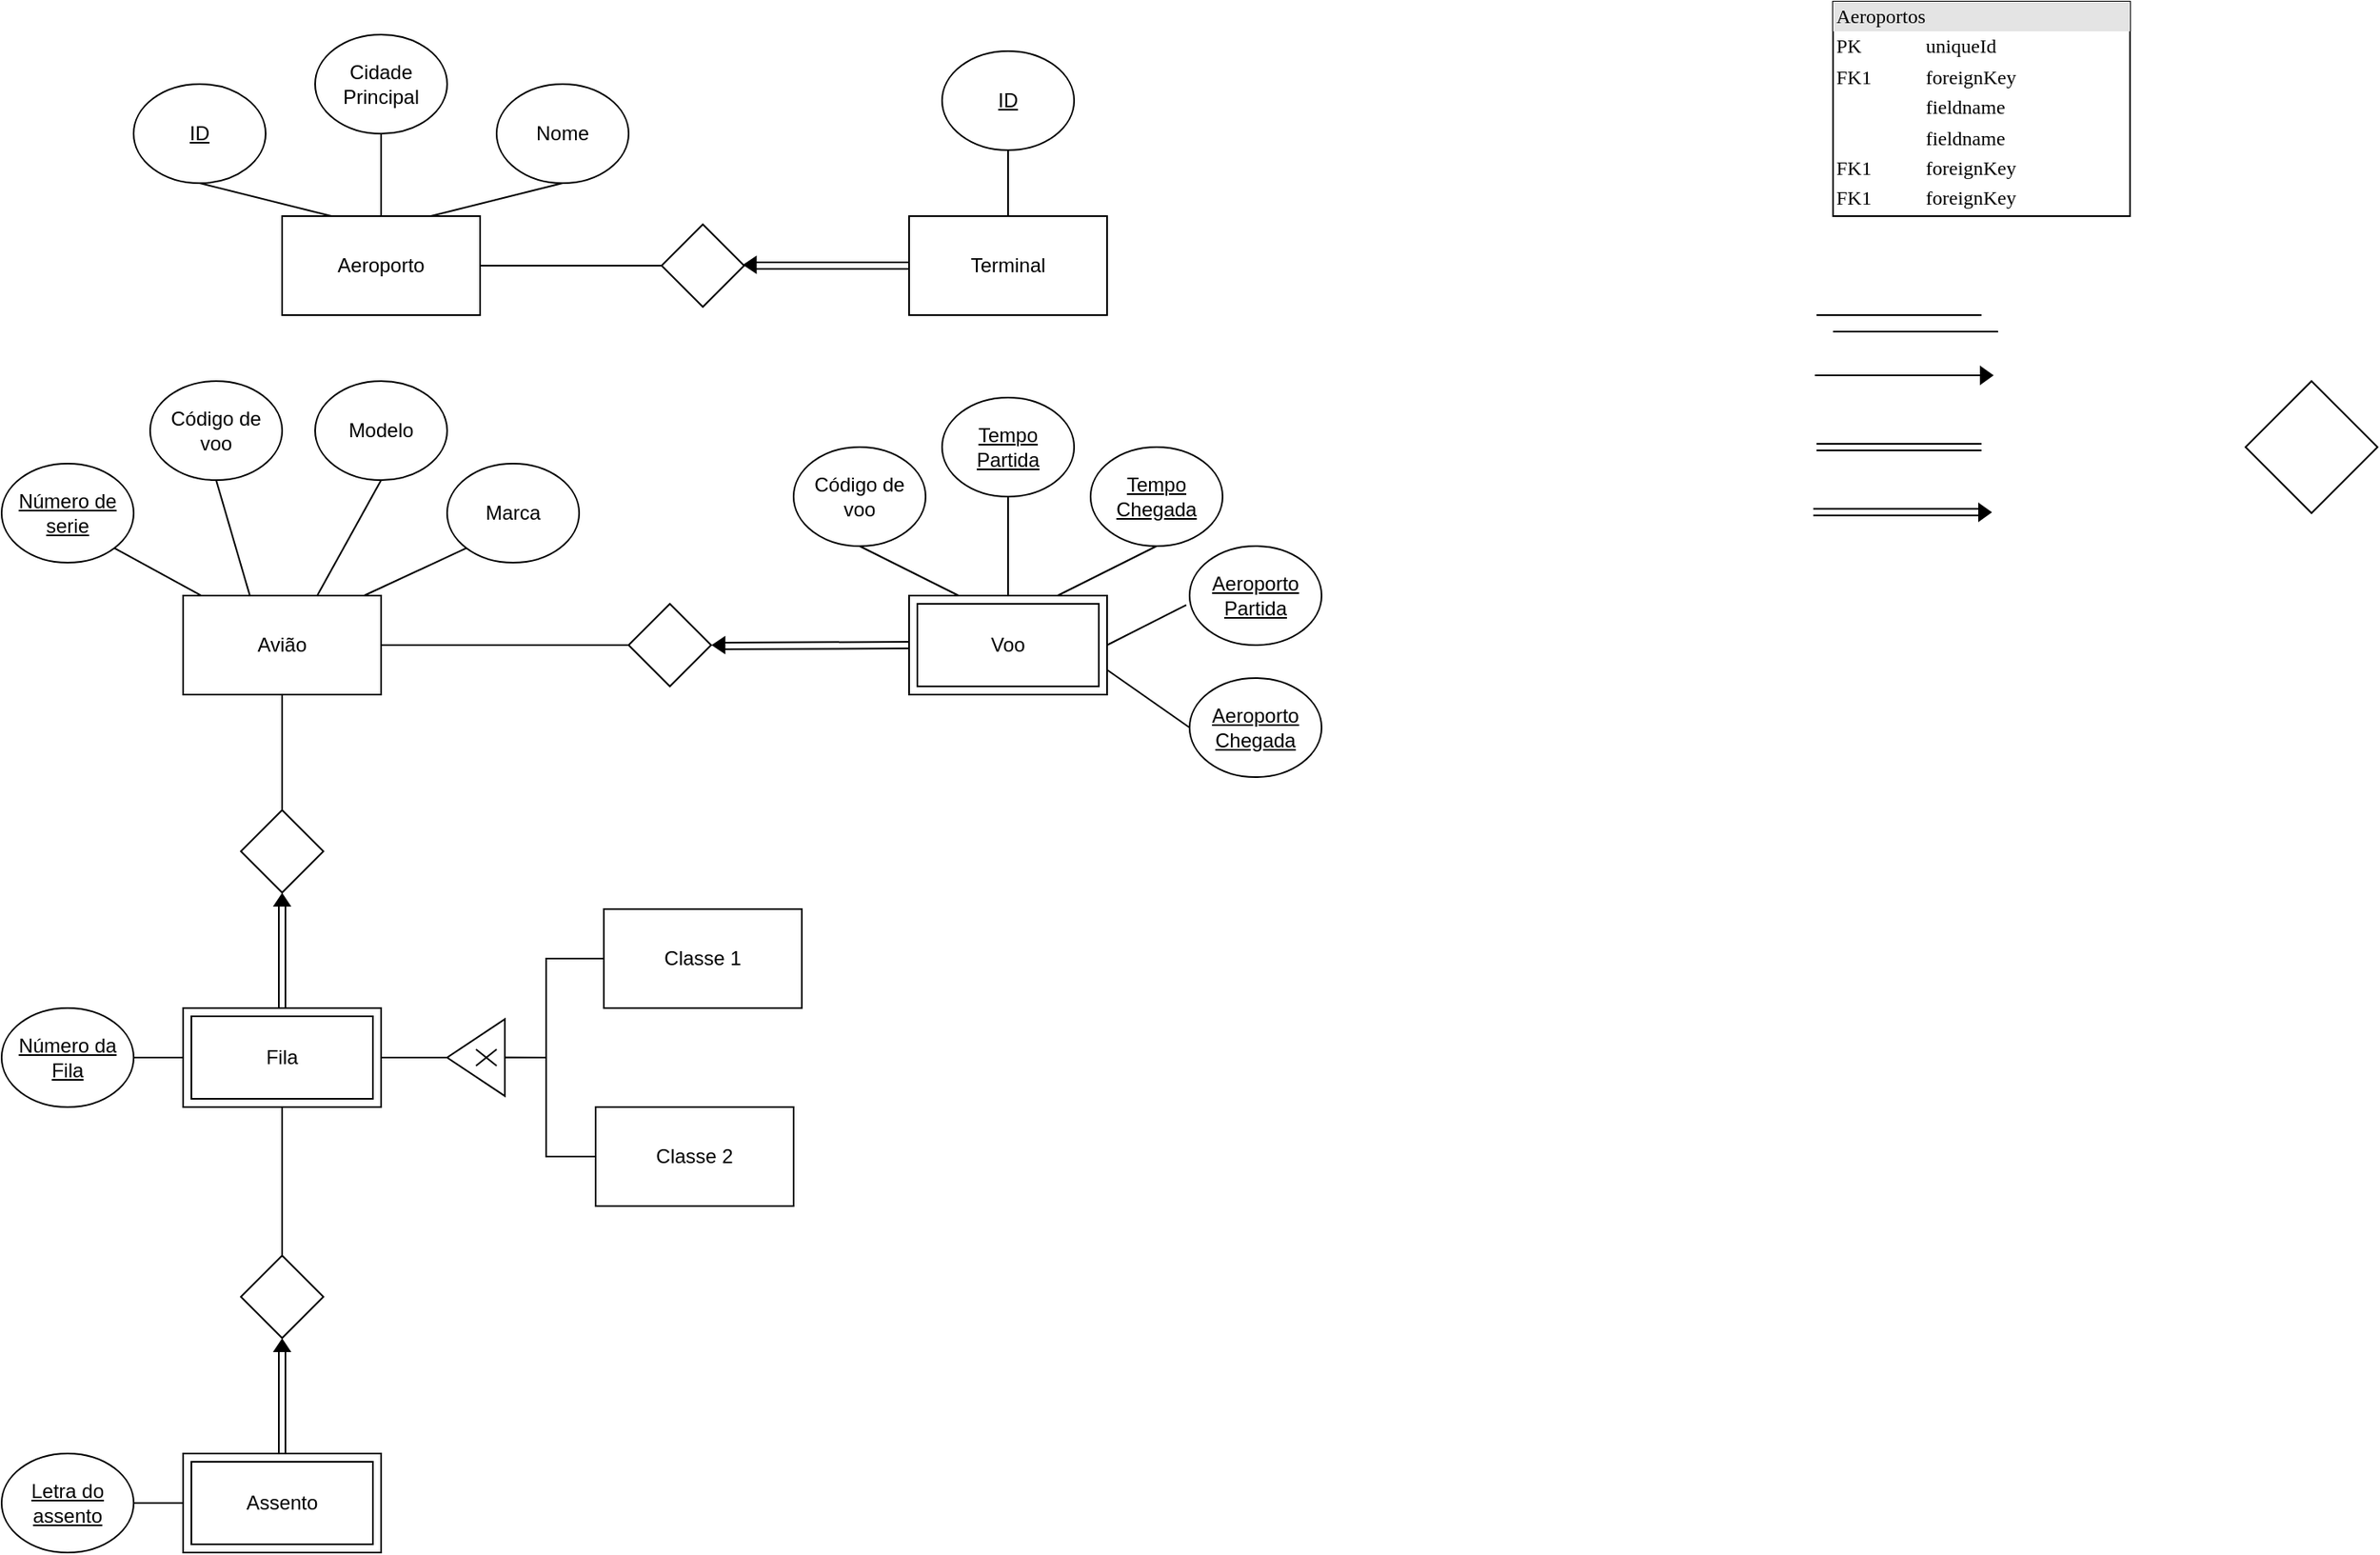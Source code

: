 <mxfile version="27.0.3">
  <diagram name="Page-1" id="2ca16b54-16f6-2749-3443-fa8db7711227">
    <mxGraphModel dx="2288" dy="653" grid="1" gridSize="10" guides="1" tooltips="1" connect="1" arrows="1" fold="1" page="1" pageScale="1" pageWidth="1100" pageHeight="850" background="none" math="0" shadow="0">
      <root>
        <mxCell id="0" />
        <mxCell id="1" parent="0" />
        <mxCell id="2ed32ef02a7f4228-2" value="&lt;div style=&quot;box-sizing: border-box; width: 100%; background: rgb(228, 228, 228); padding: 2px;&quot;&gt;Aeroportos&lt;/div&gt;&lt;table style=&quot;width: 100% ; font-size: 1em&quot; cellpadding=&quot;2&quot; cellspacing=&quot;0&quot;&gt;&lt;tbody&gt;&lt;tr&gt;&lt;td&gt;PK&lt;/td&gt;&lt;td&gt;uniqueId&lt;/td&gt;&lt;/tr&gt;&lt;tr&gt;&lt;td&gt;FK1&lt;/td&gt;&lt;td&gt;foreignKey&lt;/td&gt;&lt;/tr&gt;&lt;tr&gt;&lt;td&gt;&lt;/td&gt;&lt;td&gt;fieldname&lt;/td&gt;&lt;/tr&gt;&lt;tr&gt;&lt;td&gt;&lt;br&gt;&lt;/td&gt;&lt;td&gt;fieldname&lt;br&gt;&lt;/td&gt;&lt;/tr&gt;&lt;tr&gt;&lt;td&gt;FK1&lt;br&gt;&lt;/td&gt;&lt;td&gt;foreignKey&lt;br&gt;&lt;/td&gt;&lt;/tr&gt;&lt;tr&gt;&lt;td&gt;FK1&lt;br&gt;&lt;/td&gt;&lt;td&gt;foreignKey&lt;br&gt;&lt;/td&gt;&lt;/tr&gt;&lt;/tbody&gt;&lt;/table&gt;" style="verticalAlign=top;align=left;overflow=fill;html=1;rounded=0;shadow=0;comic=0;labelBackgroundColor=none;strokeWidth=1;fontFamily=Verdana;fontSize=12" parent="1" vertex="1">
          <mxGeometry x="1090" y="30" width="180" height="130" as="geometry" />
        </mxCell>
        <mxCell id="Xm3tBWq0qwTZGbFQvJrr-5" value="" style="endArrow=none;html=1;rounded=0;" parent="1" edge="1">
          <mxGeometry width="50" height="50" relative="1" as="geometry">
            <mxPoint x="1080" y="220" as="sourcePoint" />
            <mxPoint x="1180" y="220" as="targetPoint" />
          </mxGeometry>
        </mxCell>
        <mxCell id="Xm3tBWq0qwTZGbFQvJrr-7" value="" style="endArrow=classic;html=1;rounded=0;shape=link;" parent="1" edge="1">
          <mxGeometry width="50" height="50" relative="1" as="geometry">
            <mxPoint x="1080" y="300" as="sourcePoint" />
            <mxPoint x="1180" y="300" as="targetPoint" />
          </mxGeometry>
        </mxCell>
        <mxCell id="Xm3tBWq0qwTZGbFQvJrr-26" value="" style="group" parent="1" vertex="1" connectable="0">
          <mxGeometry x="1079" y="251.5" width="107.5" height="10" as="geometry" />
        </mxCell>
        <mxCell id="Xm3tBWq0qwTZGbFQvJrr-24" value="" style="endArrow=none;html=1;rounded=0;" parent="Xm3tBWq0qwTZGbFQvJrr-26" edge="1">
          <mxGeometry width="50" height="50" relative="1" as="geometry">
            <mxPoint y="4.94" as="sourcePoint" />
            <mxPoint x="100" y="4.94" as="targetPoint" />
          </mxGeometry>
        </mxCell>
        <mxCell id="Xm3tBWq0qwTZGbFQvJrr-25" value="" style="verticalLabelPosition=bottom;verticalAlign=top;html=1;shape=mxgraph.basic.acute_triangle;dx=0.5;rotation=90;fillColor=#000000;" parent="Xm3tBWq0qwTZGbFQvJrr-26" vertex="1">
          <mxGeometry x="99" y="1.5" width="10" height="7" as="geometry" />
        </mxCell>
        <mxCell id="Xm3tBWq0qwTZGbFQvJrr-27" value="" style="group" parent="1" vertex="1" connectable="0">
          <mxGeometry x="1078" y="334.5" width="107.5" height="10" as="geometry" />
        </mxCell>
        <mxCell id="Xm3tBWq0qwTZGbFQvJrr-9" value="" style="endArrow=classic;html=1;rounded=0;shape=link;" parent="Xm3tBWq0qwTZGbFQvJrr-27" edge="1">
          <mxGeometry width="50" height="50" relative="1" as="geometry">
            <mxPoint y="4.93" as="sourcePoint" />
            <mxPoint x="100" y="4.93" as="targetPoint" />
          </mxGeometry>
        </mxCell>
        <mxCell id="Xm3tBWq0qwTZGbFQvJrr-23" value="" style="verticalLabelPosition=bottom;verticalAlign=top;html=1;shape=mxgraph.basic.acute_triangle;dx=0.5;rotation=90;fillColor=#000000;" parent="Xm3tBWq0qwTZGbFQvJrr-27" vertex="1">
          <mxGeometry x="99" y="1.5" width="10" height="7" as="geometry" />
        </mxCell>
        <mxCell id="Xm3tBWq0qwTZGbFQvJrr-28" value="" style="rhombus;whiteSpace=wrap;html=1;strokeColor=default;align=center;verticalAlign=top;fontFamily=Helvetica;fontSize=12;fontColor=default;fillColor=#FFFFFF;" parent="1" vertex="1">
          <mxGeometry x="1340" y="260" width="80" height="80" as="geometry" />
        </mxCell>
        <mxCell id="Xm3tBWq0qwTZGbFQvJrr-31" value="" style="endArrow=none;html=1;rounded=0;" parent="1" edge="1">
          <mxGeometry width="50" height="50" relative="1" as="geometry">
            <mxPoint x="1090" y="230" as="sourcePoint" />
            <mxPoint x="1190" y="230" as="targetPoint" />
          </mxGeometry>
        </mxCell>
        <mxCell id="Xm3tBWq0qwTZGbFQvJrr-101" value="Aeroporto" style="rounded=0;whiteSpace=wrap;html=1;" parent="1" vertex="1">
          <mxGeometry x="150" y="160" width="120" height="60" as="geometry" />
        </mxCell>
        <mxCell id="Xm3tBWq0qwTZGbFQvJrr-102" value="&lt;u&gt;ID&lt;/u&gt;" style="ellipse;whiteSpace=wrap;html=1;" parent="1" vertex="1">
          <mxGeometry x="60" y="80" width="80" height="60" as="geometry" />
        </mxCell>
        <mxCell id="Xm3tBWq0qwTZGbFQvJrr-103" value="Cidade&lt;div&gt;Principal&lt;/div&gt;" style="ellipse;whiteSpace=wrap;html=1;" parent="1" vertex="1">
          <mxGeometry x="170" y="50" width="80" height="60" as="geometry" />
        </mxCell>
        <mxCell id="Xm3tBWq0qwTZGbFQvJrr-104" value="Nome" style="ellipse;whiteSpace=wrap;html=1;" parent="1" vertex="1">
          <mxGeometry x="280" y="80" width="80" height="60" as="geometry" />
        </mxCell>
        <mxCell id="Xm3tBWq0qwTZGbFQvJrr-105" value="" style="endArrow=none;html=1;rounded=0;entryX=0.25;entryY=0;entryDx=0;entryDy=0;exitX=0.5;exitY=1;exitDx=0;exitDy=0;" parent="1" source="Xm3tBWq0qwTZGbFQvJrr-102" target="Xm3tBWq0qwTZGbFQvJrr-101" edge="1">
          <mxGeometry width="50" height="50" relative="1" as="geometry">
            <mxPoint x="90" y="140" as="sourcePoint" />
            <mxPoint x="190" y="140" as="targetPoint" />
          </mxGeometry>
        </mxCell>
        <mxCell id="Xm3tBWq0qwTZGbFQvJrr-106" value="" style="endArrow=none;html=1;rounded=0;entryX=0.5;entryY=0;entryDx=0;entryDy=0;exitX=0.5;exitY=1;exitDx=0;exitDy=0;" parent="1" source="Xm3tBWq0qwTZGbFQvJrr-103" target="Xm3tBWq0qwTZGbFQvJrr-101" edge="1">
          <mxGeometry width="50" height="50" relative="1" as="geometry">
            <mxPoint x="160" y="130" as="sourcePoint" />
            <mxPoint x="260" y="130" as="targetPoint" />
          </mxGeometry>
        </mxCell>
        <mxCell id="Xm3tBWq0qwTZGbFQvJrr-107" value="" style="endArrow=none;html=1;rounded=0;entryX=0.5;entryY=1;entryDx=0;entryDy=0;exitX=0.75;exitY=0;exitDx=0;exitDy=0;" parent="1" source="Xm3tBWq0qwTZGbFQvJrr-101" target="Xm3tBWq0qwTZGbFQvJrr-104" edge="1">
          <mxGeometry width="50" height="50" relative="1" as="geometry">
            <mxPoint x="260" y="160" as="sourcePoint" />
            <mxPoint x="340" y="160" as="targetPoint" />
          </mxGeometry>
        </mxCell>
        <mxCell id="Xm3tBWq0qwTZGbFQvJrr-108" value="" style="rhombus;whiteSpace=wrap;html=1;strokeColor=default;align=center;verticalAlign=top;fontFamily=Helvetica;fontSize=12;fontColor=default;fillColor=#FFFFFF;" parent="1" vertex="1">
          <mxGeometry x="380" y="165" width="50" height="50" as="geometry" />
        </mxCell>
        <mxCell id="Xm3tBWq0qwTZGbFQvJrr-109" value="" style="endArrow=none;html=1;rounded=0;exitX=1;exitY=0.5;exitDx=0;exitDy=0;entryX=0;entryY=0.5;entryDx=0;entryDy=0;" parent="1" source="Xm3tBWq0qwTZGbFQvJrr-101" target="Xm3tBWq0qwTZGbFQvJrr-108" edge="1">
          <mxGeometry width="50" height="50" relative="1" as="geometry">
            <mxPoint x="270" y="189.66" as="sourcePoint" />
            <mxPoint x="370" y="189.66" as="targetPoint" />
          </mxGeometry>
        </mxCell>
        <mxCell id="Xm3tBWq0qwTZGbFQvJrr-110" value="Terminal" style="rounded=0;whiteSpace=wrap;html=1;" parent="1" vertex="1">
          <mxGeometry x="530" y="160" width="120" height="60" as="geometry" />
        </mxCell>
        <mxCell id="Xm3tBWq0qwTZGbFQvJrr-111" value="" style="group;strokeColor=none;rotation=-180;allowArrows=0;connectable=1;dashed=1;" parent="1" vertex="1" connectable="0">
          <mxGeometry x="430" y="185" width="100" height="10" as="geometry" />
        </mxCell>
        <mxCell id="Xm3tBWq0qwTZGbFQvJrr-112" value="" style="endArrow=classic;html=1;rounded=0;shape=link;exitX=0;exitY=0.5;exitDx=0;exitDy=0;" parent="Xm3tBWq0qwTZGbFQvJrr-111" source="Xm3tBWq0qwTZGbFQvJrr-110" edge="1">
          <mxGeometry width="50" height="50" relative="1" as="geometry">
            <mxPoint x="100" y="5" as="sourcePoint" />
            <mxPoint x="7" y="5" as="targetPoint" />
          </mxGeometry>
        </mxCell>
        <mxCell id="Xm3tBWq0qwTZGbFQvJrr-113" value="" style="verticalLabelPosition=bottom;verticalAlign=top;html=1;shape=mxgraph.basic.acute_triangle;dx=0.5;rotation=-90;fillColor=#000000;" parent="Xm3tBWq0qwTZGbFQvJrr-111" vertex="1">
          <mxGeometry x="-1" y="1" width="9.302" height="7" as="geometry" />
        </mxCell>
        <mxCell id="Xm3tBWq0qwTZGbFQvJrr-114" value="&lt;u&gt;ID&lt;/u&gt;" style="ellipse;whiteSpace=wrap;html=1;" parent="1" vertex="1">
          <mxGeometry x="550" y="60" width="80" height="60" as="geometry" />
        </mxCell>
        <mxCell id="Xm3tBWq0qwTZGbFQvJrr-115" value="" style="endArrow=none;html=1;rounded=0;entryX=0.5;entryY=0;entryDx=0;entryDy=0;exitX=0.5;exitY=1;exitDx=0;exitDy=0;" parent="1" source="Xm3tBWq0qwTZGbFQvJrr-114" target="Xm3tBWq0qwTZGbFQvJrr-110" edge="1">
          <mxGeometry width="50" height="50" relative="1" as="geometry">
            <mxPoint x="550" y="120" as="sourcePoint" />
            <mxPoint x="550" y="170" as="targetPoint" />
          </mxGeometry>
        </mxCell>
        <mxCell id="Xm3tBWq0qwTZGbFQvJrr-116" value="Avião" style="rounded=0;whiteSpace=wrap;html=1;" parent="1" vertex="1">
          <mxGeometry x="90" y="390" width="120" height="60" as="geometry" />
        </mxCell>
        <mxCell id="Xm3tBWq0qwTZGbFQvJrr-117" value="Código de&lt;div&gt;voo&lt;/div&gt;" style="ellipse;whiteSpace=wrap;html=1;" parent="1" vertex="1">
          <mxGeometry x="70" y="260" width="80" height="60" as="geometry" />
        </mxCell>
        <mxCell id="Xm3tBWq0qwTZGbFQvJrr-118" value="Modelo" style="ellipse;whiteSpace=wrap;html=1;" parent="1" vertex="1">
          <mxGeometry x="170" y="260" width="80" height="60" as="geometry" />
        </mxCell>
        <mxCell id="Xm3tBWq0qwTZGbFQvJrr-119" value="Marca" style="ellipse;whiteSpace=wrap;html=1;" parent="1" vertex="1">
          <mxGeometry x="250" y="310" width="80" height="60" as="geometry" />
        </mxCell>
        <mxCell id="Xm3tBWq0qwTZGbFQvJrr-120" value="&lt;u&gt;Número de serie&lt;/u&gt;" style="ellipse;whiteSpace=wrap;html=1;" parent="1" vertex="1">
          <mxGeometry x="-20" y="310" width="80" height="60" as="geometry" />
        </mxCell>
        <mxCell id="Xm3tBWq0qwTZGbFQvJrr-121" value="" style="endArrow=none;html=1;rounded=0;entryX=0.336;entryY=-0.006;entryDx=0;entryDy=0;exitX=0.5;exitY=1;exitDx=0;exitDy=0;entryPerimeter=0;" parent="1" source="Xm3tBWq0qwTZGbFQvJrr-117" target="Xm3tBWq0qwTZGbFQvJrr-116" edge="1">
          <mxGeometry width="50" height="50" relative="1" as="geometry">
            <mxPoint x="149.17" y="310" as="sourcePoint" />
            <mxPoint x="149.17" y="360" as="targetPoint" />
          </mxGeometry>
        </mxCell>
        <mxCell id="Xm3tBWq0qwTZGbFQvJrr-122" value="" style="endArrow=none;html=1;rounded=0;entryX=0.679;entryY=-0.006;entryDx=0;entryDy=0;exitX=0.5;exitY=1;exitDx=0;exitDy=0;entryPerimeter=0;" parent="1" source="Xm3tBWq0qwTZGbFQvJrr-118" target="Xm3tBWq0qwTZGbFQvJrr-116" edge="1">
          <mxGeometry width="50" height="50" relative="1" as="geometry">
            <mxPoint x="170" y="330" as="sourcePoint" />
            <mxPoint x="170" y="380" as="targetPoint" />
          </mxGeometry>
        </mxCell>
        <mxCell id="Xm3tBWq0qwTZGbFQvJrr-123" value="" style="endArrow=none;html=1;rounded=0;entryX=0.916;entryY=-0.002;entryDx=0;entryDy=0;exitX=0;exitY=1;exitDx=0;exitDy=0;entryPerimeter=0;" parent="1" source="Xm3tBWq0qwTZGbFQvJrr-119" target="Xm3tBWq0qwTZGbFQvJrr-116" edge="1">
          <mxGeometry width="50" height="50" relative="1" as="geometry">
            <mxPoint x="230" y="370" as="sourcePoint" />
            <mxPoint x="230" y="420" as="targetPoint" />
          </mxGeometry>
        </mxCell>
        <mxCell id="Xm3tBWq0qwTZGbFQvJrr-124" value="" style="endArrow=none;html=1;rounded=0;entryX=0.089;entryY=-0.004;entryDx=0;entryDy=0;exitX=1;exitY=1;exitDx=0;exitDy=0;entryPerimeter=0;" parent="1" source="Xm3tBWq0qwTZGbFQvJrr-120" target="Xm3tBWq0qwTZGbFQvJrr-116" edge="1">
          <mxGeometry width="50" height="50" relative="1" as="geometry">
            <mxPoint x="160" y="340" as="sourcePoint" />
            <mxPoint x="160" y="390" as="targetPoint" />
          </mxGeometry>
        </mxCell>
        <mxCell id="Xm3tBWq0qwTZGbFQvJrr-125" value="" style="endArrow=none;html=1;rounded=0;exitX=0.5;exitY=1;exitDx=0;exitDy=0;entryX=0.5;entryY=0;entryDx=0;entryDy=0;" parent="1" source="Xm3tBWq0qwTZGbFQvJrr-116" target="Xm3tBWq0qwTZGbFQvJrr-126" edge="1">
          <mxGeometry width="50" height="50" relative="1" as="geometry">
            <mxPoint x="130" y="500" as="sourcePoint" />
            <mxPoint x="150" y="520" as="targetPoint" />
          </mxGeometry>
        </mxCell>
        <mxCell id="Xm3tBWq0qwTZGbFQvJrr-126" value="" style="rhombus;whiteSpace=wrap;html=1;strokeColor=default;align=center;verticalAlign=top;fontFamily=Helvetica;fontSize=12;fontColor=default;fillColor=#FFFFFF;" parent="1" vertex="1">
          <mxGeometry x="125" y="520" width="50" height="50" as="geometry" />
        </mxCell>
        <mxCell id="Xm3tBWq0qwTZGbFQvJrr-127" value="" style="group;strokeColor=none;rotation=-90;allowArrows=0;connectable=1;dashed=1;" parent="1" vertex="1" connectable="0">
          <mxGeometry x="100" y="616" width="100" height="10" as="geometry" />
        </mxCell>
        <mxCell id="Xm3tBWq0qwTZGbFQvJrr-128" value="" style="endArrow=classic;html=1;rounded=0;shape=link;exitX=0.5;exitY=0;exitDx=0;exitDy=0;" parent="Xm3tBWq0qwTZGbFQvJrr-127" source="Xm3tBWq0qwTZGbFQvJrr-131" edge="1">
          <mxGeometry width="50" height="50" relative="1" as="geometry">
            <mxPoint x="50.0" y="55" as="sourcePoint" />
            <mxPoint x="50.0" y="-38" as="targetPoint" />
          </mxGeometry>
        </mxCell>
        <mxCell id="Xm3tBWq0qwTZGbFQvJrr-129" value="" style="verticalLabelPosition=bottom;verticalAlign=top;html=1;shape=mxgraph.basic.acute_triangle;dx=0.5;rotation=0;fillColor=#000000;" parent="Xm3tBWq0qwTZGbFQvJrr-127" vertex="1">
          <mxGeometry x="45.35" y="-45" width="9.302" height="7" as="geometry" />
        </mxCell>
        <mxCell id="Xm3tBWq0qwTZGbFQvJrr-130" value="" style="group" parent="1" vertex="1" connectable="0">
          <mxGeometry x="90" y="640" width="120" height="60" as="geometry" />
        </mxCell>
        <mxCell id="Xm3tBWq0qwTZGbFQvJrr-131" value="" style="rounded=0;whiteSpace=wrap;html=1;" parent="Xm3tBWq0qwTZGbFQvJrr-130" vertex="1">
          <mxGeometry width="120" height="60" as="geometry" />
        </mxCell>
        <mxCell id="Xm3tBWq0qwTZGbFQvJrr-132" value="Fila" style="rounded=0;whiteSpace=wrap;html=1;" parent="Xm3tBWq0qwTZGbFQvJrr-130" vertex="1">
          <mxGeometry x="5" y="5" width="110" height="50" as="geometry" />
        </mxCell>
        <mxCell id="Xm3tBWq0qwTZGbFQvJrr-133" value="" style="rhombus;whiteSpace=wrap;html=1;strokeColor=default;align=center;verticalAlign=top;fontFamily=Helvetica;fontSize=12;fontColor=default;fillColor=#FFFFFF;" parent="1" vertex="1">
          <mxGeometry x="125" y="790" width="50" height="50" as="geometry" />
        </mxCell>
        <mxCell id="Xm3tBWq0qwTZGbFQvJrr-134" value="" style="group;strokeColor=none;rotation=-90;allowArrows=0;connectable=1;dashed=1;" parent="1" vertex="1" connectable="0">
          <mxGeometry x="100" y="886" width="100" height="10" as="geometry" />
        </mxCell>
        <mxCell id="Xm3tBWq0qwTZGbFQvJrr-135" value="" style="endArrow=classic;html=1;rounded=0;shape=link;exitX=0.5;exitY=0;exitDx=0;exitDy=0;" parent="Xm3tBWq0qwTZGbFQvJrr-134" source="Xm3tBWq0qwTZGbFQvJrr-138" edge="1">
          <mxGeometry width="50" height="50" relative="1" as="geometry">
            <mxPoint x="50.0" y="55" as="sourcePoint" />
            <mxPoint x="50.0" y="-38" as="targetPoint" />
          </mxGeometry>
        </mxCell>
        <mxCell id="Xm3tBWq0qwTZGbFQvJrr-136" value="" style="verticalLabelPosition=bottom;verticalAlign=top;html=1;shape=mxgraph.basic.acute_triangle;dx=0.5;rotation=0;fillColor=#000000;" parent="Xm3tBWq0qwTZGbFQvJrr-134" vertex="1">
          <mxGeometry x="45.35" y="-45" width="9.302" height="7" as="geometry" />
        </mxCell>
        <mxCell id="Xm3tBWq0qwTZGbFQvJrr-137" value="" style="group" parent="1" vertex="1" connectable="0">
          <mxGeometry x="90" y="910" width="120" height="60" as="geometry" />
        </mxCell>
        <mxCell id="Xm3tBWq0qwTZGbFQvJrr-138" value="" style="rounded=0;whiteSpace=wrap;html=1;" parent="Xm3tBWq0qwTZGbFQvJrr-137" vertex="1">
          <mxGeometry width="120" height="60" as="geometry" />
        </mxCell>
        <mxCell id="Xm3tBWq0qwTZGbFQvJrr-139" value="Assento" style="rounded=0;whiteSpace=wrap;html=1;" parent="Xm3tBWq0qwTZGbFQvJrr-137" vertex="1">
          <mxGeometry x="5" y="5" width="110" height="50" as="geometry" />
        </mxCell>
        <mxCell id="Xm3tBWq0qwTZGbFQvJrr-140" value="" style="endArrow=none;html=1;rounded=0;exitX=0.5;exitY=1;exitDx=0;exitDy=0;entryX=0.5;entryY=0;entryDx=0;entryDy=0;" parent="1" source="Xm3tBWq0qwTZGbFQvJrr-131" target="Xm3tBWq0qwTZGbFQvJrr-133" edge="1">
          <mxGeometry width="50" height="50" relative="1" as="geometry">
            <mxPoint x="130" y="710" as="sourcePoint" />
            <mxPoint x="130" y="780" as="targetPoint" />
          </mxGeometry>
        </mxCell>
        <mxCell id="Xm3tBWq0qwTZGbFQvJrr-141" value="" style="group" parent="1" vertex="1" connectable="0">
          <mxGeometry x="250" y="646.66" width="35" height="46.67" as="geometry" />
        </mxCell>
        <mxCell id="Xm3tBWq0qwTZGbFQvJrr-142" value="" style="triangle;whiteSpace=wrap;html=1;rotation=-180;" parent="Xm3tBWq0qwTZGbFQvJrr-141" vertex="1">
          <mxGeometry y="-1.137e-13" width="35" height="46.67" as="geometry" />
        </mxCell>
        <mxCell id="Xm3tBWq0qwTZGbFQvJrr-143" value="" style="shape=mxgraph.sysml.x;" parent="Xm3tBWq0qwTZGbFQvJrr-141" vertex="1">
          <mxGeometry x="17.5" y="18.34" width="12.5" height="10" as="geometry" />
        </mxCell>
        <mxCell id="Xm3tBWq0qwTZGbFQvJrr-144" value="" style="endArrow=none;html=1;rounded=0;exitX=1;exitY=0.5;exitDx=0;exitDy=0;entryX=1;entryY=0.5;entryDx=0;entryDy=0;" parent="1" source="Xm3tBWq0qwTZGbFQvJrr-131" target="Xm3tBWq0qwTZGbFQvJrr-142" edge="1">
          <mxGeometry width="50" height="50" relative="1" as="geometry">
            <mxPoint x="230" y="680" as="sourcePoint" />
            <mxPoint x="230" y="750" as="targetPoint" />
          </mxGeometry>
        </mxCell>
        <mxCell id="Xm3tBWq0qwTZGbFQvJrr-145" value="Classe 1" style="rounded=0;whiteSpace=wrap;html=1;" parent="1" vertex="1">
          <mxGeometry x="345" y="580" width="120" height="60" as="geometry" />
        </mxCell>
        <mxCell id="Xm3tBWq0qwTZGbFQvJrr-146" value="Classe 2" style="rounded=0;whiteSpace=wrap;html=1;" parent="1" vertex="1">
          <mxGeometry x="340" y="700" width="120" height="60" as="geometry" />
        </mxCell>
        <mxCell id="Xm3tBWq0qwTZGbFQvJrr-147" value="" style="endArrow=none;html=1;rounded=0;exitX=1;exitY=0.5;exitDx=0;exitDy=0;entryX=0;entryY=0.5;entryDx=0;entryDy=0;" parent="1" target="Xm3tBWq0qwTZGbFQvJrr-145" edge="1">
          <mxGeometry width="50" height="50" relative="1" as="geometry">
            <mxPoint x="285" y="669.83" as="sourcePoint" />
            <mxPoint x="310" y="570" as="targetPoint" />
            <Array as="points">
              <mxPoint x="310" y="670" />
              <mxPoint x="310" y="610" />
            </Array>
          </mxGeometry>
        </mxCell>
        <mxCell id="Xm3tBWq0qwTZGbFQvJrr-148" value="" style="endArrow=none;html=1;rounded=0;entryX=0;entryY=0.5;entryDx=0;entryDy=0;exitX=0;exitY=0.5;exitDx=0;exitDy=0;" parent="1" source="Xm3tBWq0qwTZGbFQvJrr-142" target="Xm3tBWq0qwTZGbFQvJrr-146" edge="1">
          <mxGeometry width="50" height="50" relative="1" as="geometry">
            <mxPoint x="285" y="670" as="sourcePoint" />
            <mxPoint x="340" y="730" as="targetPoint" />
            <Array as="points">
              <mxPoint x="310" y="670" />
              <mxPoint x="310" y="730" />
            </Array>
          </mxGeometry>
        </mxCell>
        <mxCell id="Xm3tBWq0qwTZGbFQvJrr-149" value="" style="rhombus;whiteSpace=wrap;html=1;strokeColor=default;align=center;verticalAlign=top;fontFamily=Helvetica;fontSize=12;fontColor=default;fillColor=#FFFFFF;" parent="1" vertex="1">
          <mxGeometry x="360" y="395" width="50" height="50" as="geometry" />
        </mxCell>
        <mxCell id="Xm3tBWq0qwTZGbFQvJrr-150" value="" style="endArrow=none;html=1;rounded=0;exitX=1;exitY=0.5;exitDx=0;exitDy=0;entryX=0;entryY=0.5;entryDx=0;entryDy=0;" parent="1" source="Xm3tBWq0qwTZGbFQvJrr-116" target="Xm3tBWq0qwTZGbFQvJrr-149" edge="1">
          <mxGeometry width="50" height="50" relative="1" as="geometry">
            <mxPoint x="220" y="450" as="sourcePoint" />
            <mxPoint x="330" y="450" as="targetPoint" />
          </mxGeometry>
        </mxCell>
        <mxCell id="Xm3tBWq0qwTZGbFQvJrr-151" value="" style="group;strokeColor=none;rotation=-180;allowArrows=0;connectable=1;dashed=1;" parent="1" vertex="1" connectable="0">
          <mxGeometry x="411" y="415.5" width="100" height="10" as="geometry" />
        </mxCell>
        <mxCell id="Xm3tBWq0qwTZGbFQvJrr-152" value="" style="endArrow=classic;html=1;rounded=0;shape=link;exitX=0;exitY=0.5;exitDx=0;exitDy=0;" parent="Xm3tBWq0qwTZGbFQvJrr-151" source="Xm3tBWq0qwTZGbFQvJrr-155" edge="1">
          <mxGeometry width="50" height="50" relative="1" as="geometry">
            <mxPoint x="100" y="5" as="sourcePoint" />
            <mxPoint x="7" y="5" as="targetPoint" />
          </mxGeometry>
        </mxCell>
        <mxCell id="Xm3tBWq0qwTZGbFQvJrr-153" value="" style="verticalLabelPosition=bottom;verticalAlign=top;html=1;shape=mxgraph.basic.acute_triangle;dx=0.5;rotation=-90;fillColor=#000000;" parent="Xm3tBWq0qwTZGbFQvJrr-151" vertex="1">
          <mxGeometry x="-1" y="1" width="9.302" height="7" as="geometry" />
        </mxCell>
        <mxCell id="Xm3tBWq0qwTZGbFQvJrr-154" value="" style="group" parent="1" vertex="1" connectable="0">
          <mxGeometry x="530" y="390" width="120" height="60" as="geometry" />
        </mxCell>
        <mxCell id="Xm3tBWq0qwTZGbFQvJrr-155" value="" style="rounded=0;whiteSpace=wrap;html=1;" parent="Xm3tBWq0qwTZGbFQvJrr-154" vertex="1">
          <mxGeometry width="120" height="60" as="geometry" />
        </mxCell>
        <mxCell id="Xm3tBWq0qwTZGbFQvJrr-156" value="Voo" style="rounded=0;whiteSpace=wrap;html=1;" parent="Xm3tBWq0qwTZGbFQvJrr-154" vertex="1">
          <mxGeometry x="5" y="5" width="110" height="50" as="geometry" />
        </mxCell>
        <mxCell id="Xm3tBWq0qwTZGbFQvJrr-157" value="&lt;u&gt;Tempo&lt;/u&gt;&lt;div&gt;&lt;u&gt;Partida&lt;/u&gt;&lt;/div&gt;" style="ellipse;whiteSpace=wrap;html=1;" parent="1" vertex="1">
          <mxGeometry x="550" y="270" width="80" height="60" as="geometry" />
        </mxCell>
        <mxCell id="Xm3tBWq0qwTZGbFQvJrr-158" value="&lt;u&gt;Tempo&lt;/u&gt;&lt;div&gt;&lt;u&gt;Chegada&lt;/u&gt;&lt;/div&gt;" style="ellipse;whiteSpace=wrap;html=1;" parent="1" vertex="1">
          <mxGeometry x="640" y="300" width="80" height="60" as="geometry" />
        </mxCell>
        <mxCell id="Xm3tBWq0qwTZGbFQvJrr-159" value="Código de&lt;div&gt;voo&lt;/div&gt;" style="ellipse;whiteSpace=wrap;html=1;" parent="1" vertex="1">
          <mxGeometry x="460" y="300" width="80" height="60" as="geometry" />
        </mxCell>
        <mxCell id="Xm3tBWq0qwTZGbFQvJrr-160" value="" style="endArrow=none;html=1;rounded=0;entryX=0.5;entryY=1;entryDx=0;entryDy=0;exitX=0.5;exitY=0;exitDx=0;exitDy=0;" parent="1" source="Xm3tBWq0qwTZGbFQvJrr-155" target="Xm3tBWq0qwTZGbFQvJrr-157" edge="1">
          <mxGeometry width="50" height="50" relative="1" as="geometry">
            <mxPoint x="540" y="370" as="sourcePoint" />
            <mxPoint x="620" y="350" as="targetPoint" />
          </mxGeometry>
        </mxCell>
        <mxCell id="Xm3tBWq0qwTZGbFQvJrr-161" value="" style="endArrow=none;html=1;rounded=0;entryX=0.5;entryY=1;entryDx=0;entryDy=0;exitX=0.75;exitY=0;exitDx=0;exitDy=0;" parent="1" source="Xm3tBWq0qwTZGbFQvJrr-155" target="Xm3tBWq0qwTZGbFQvJrr-158" edge="1">
          <mxGeometry width="50" height="50" relative="1" as="geometry">
            <mxPoint x="670" y="425.5" as="sourcePoint" />
            <mxPoint x="670" y="365.5" as="targetPoint" />
          </mxGeometry>
        </mxCell>
        <mxCell id="Xm3tBWq0qwTZGbFQvJrr-162" value="" style="endArrow=none;html=1;rounded=0;entryX=0.5;entryY=1;entryDx=0;entryDy=0;exitX=0.25;exitY=0;exitDx=0;exitDy=0;" parent="1" source="Xm3tBWq0qwTZGbFQvJrr-155" target="Xm3tBWq0qwTZGbFQvJrr-159" edge="1">
          <mxGeometry width="50" height="50" relative="1" as="geometry">
            <mxPoint x="610" y="410" as="sourcePoint" />
            <mxPoint x="610" y="350" as="targetPoint" />
          </mxGeometry>
        </mxCell>
        <mxCell id="krPzvqMsLFsoxxaBYSxB-1" value="&lt;u&gt;Número da Fila&lt;/u&gt;" style="ellipse;whiteSpace=wrap;html=1;" vertex="1" parent="1">
          <mxGeometry x="-20" y="640" width="80" height="60" as="geometry" />
        </mxCell>
        <mxCell id="krPzvqMsLFsoxxaBYSxB-3" value="" style="endArrow=none;html=1;rounded=0;exitX=1;exitY=0.5;exitDx=0;exitDy=0;entryX=0;entryY=0.5;entryDx=0;entryDy=0;" edge="1" parent="1" source="krPzvqMsLFsoxxaBYSxB-1" target="Xm3tBWq0qwTZGbFQvJrr-131">
          <mxGeometry width="50" height="50" relative="1" as="geometry">
            <mxPoint x="300" y="500" as="sourcePoint" />
            <mxPoint x="350" y="450" as="targetPoint" />
          </mxGeometry>
        </mxCell>
        <mxCell id="krPzvqMsLFsoxxaBYSxB-4" value="&lt;u&gt;Letra do assento&lt;/u&gt;" style="ellipse;whiteSpace=wrap;html=1;" vertex="1" parent="1">
          <mxGeometry x="-20" y="910" width="80" height="60" as="geometry" />
        </mxCell>
        <mxCell id="krPzvqMsLFsoxxaBYSxB-5" value="" style="endArrow=none;html=1;rounded=0;exitX=1;exitY=0.5;exitDx=0;exitDy=0;entryX=0;entryY=0.5;entryDx=0;entryDy=0;" edge="1" parent="1" source="krPzvqMsLFsoxxaBYSxB-4">
          <mxGeometry width="50" height="50" relative="1" as="geometry">
            <mxPoint x="300" y="770" as="sourcePoint" />
            <mxPoint x="90" y="940" as="targetPoint" />
          </mxGeometry>
        </mxCell>
        <mxCell id="krPzvqMsLFsoxxaBYSxB-6" value="&lt;u&gt;Aeroporto Chegada&lt;/u&gt;" style="ellipse;whiteSpace=wrap;html=1;" vertex="1" parent="1">
          <mxGeometry x="700" y="440" width="80" height="60" as="geometry" />
        </mxCell>
        <mxCell id="krPzvqMsLFsoxxaBYSxB-7" value="&lt;u&gt;Aeroporto Partida&lt;/u&gt;" style="ellipse;whiteSpace=wrap;html=1;" vertex="1" parent="1">
          <mxGeometry x="700" y="360" width="80" height="60" as="geometry" />
        </mxCell>
        <mxCell id="krPzvqMsLFsoxxaBYSxB-8" value="" style="endArrow=none;html=1;rounded=0;entryX=0;entryY=0.5;entryDx=0;entryDy=0;exitX=1;exitY=0.75;exitDx=0;exitDy=0;" edge="1" parent="1" target="krPzvqMsLFsoxxaBYSxB-6" source="Xm3tBWq0qwTZGbFQvJrr-155">
          <mxGeometry width="50" height="50" relative="1" as="geometry">
            <mxPoint x="551" y="605" as="sourcePoint" />
            <mxPoint x="581" y="565" as="targetPoint" />
          </mxGeometry>
        </mxCell>
        <mxCell id="krPzvqMsLFsoxxaBYSxB-9" value="" style="endArrow=none;html=1;rounded=0;entryX=-0.025;entryY=0.595;entryDx=0;entryDy=0;exitX=1;exitY=0.5;exitDx=0;exitDy=0;entryPerimeter=0;" edge="1" parent="1" target="krPzvqMsLFsoxxaBYSxB-7" source="Xm3tBWq0qwTZGbFQvJrr-155">
          <mxGeometry width="50" height="50" relative="1" as="geometry">
            <mxPoint x="581" y="605" as="sourcePoint" />
            <mxPoint x="631" y="580.5" as="targetPoint" />
          </mxGeometry>
        </mxCell>
      </root>
    </mxGraphModel>
  </diagram>
</mxfile>
